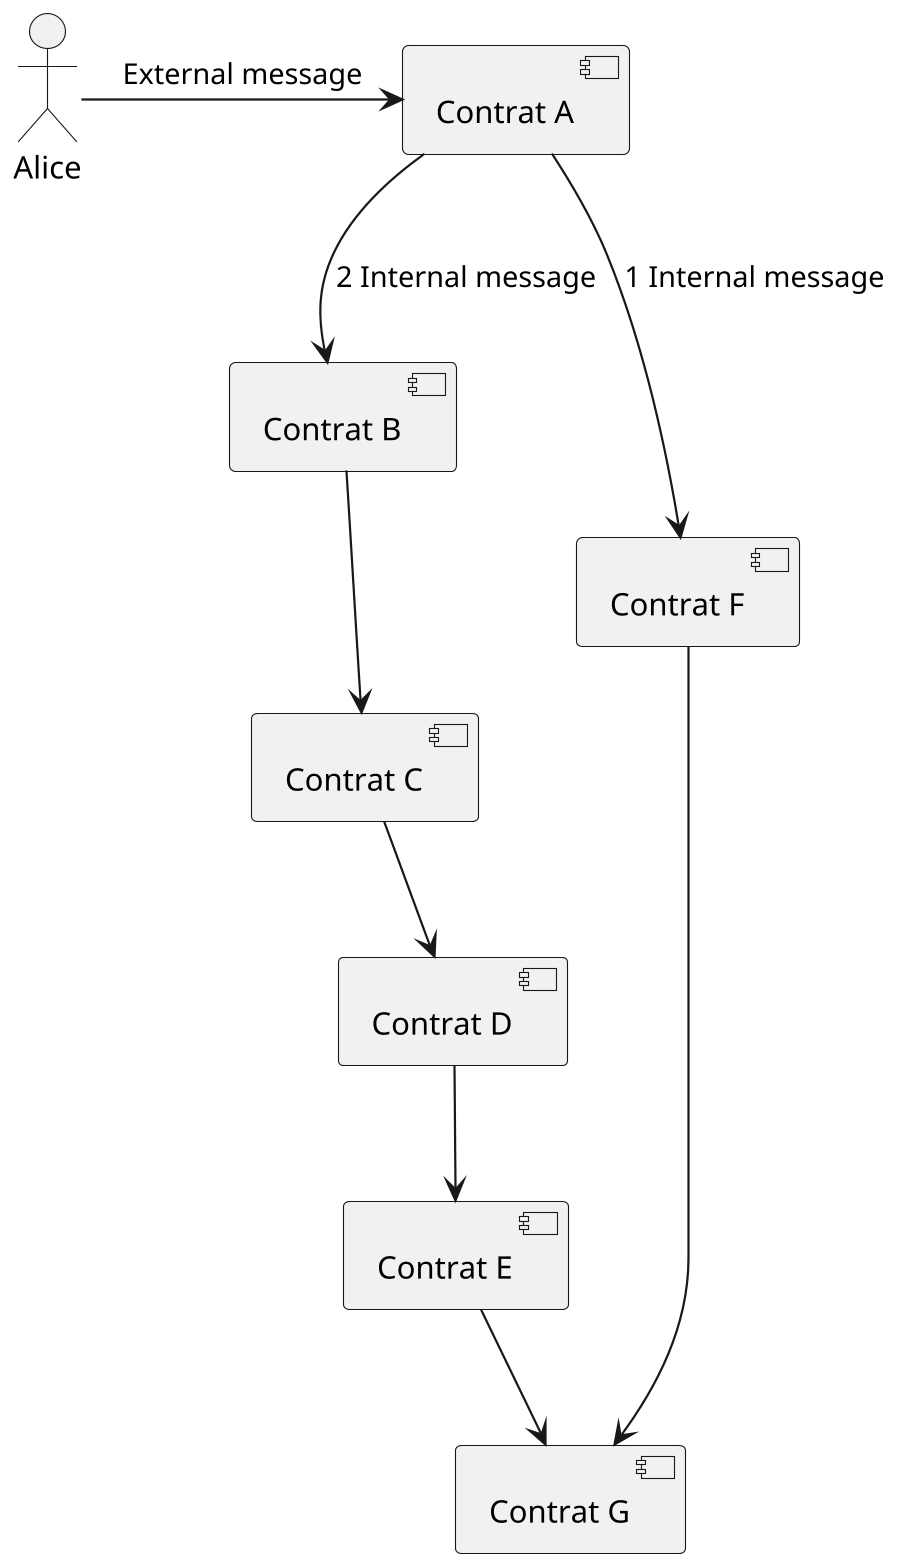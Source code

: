 @startuml
skinparam shadowing false
scale 900 width

actor Alice

"Contrat A" as [A]
"Contrat B" as [B]
"Contrat C" as [C]
"Contrat D" as [D]
"Contrat E" as [E]
"Contrat G" as [G]
"Contrat F" as [F]

Alice -> A: External message
A --> F: 1 Internal message
A --> B: 2 Internal message
B --> C
C --> D
D --> E
E --> G
F --> G
@enduml
